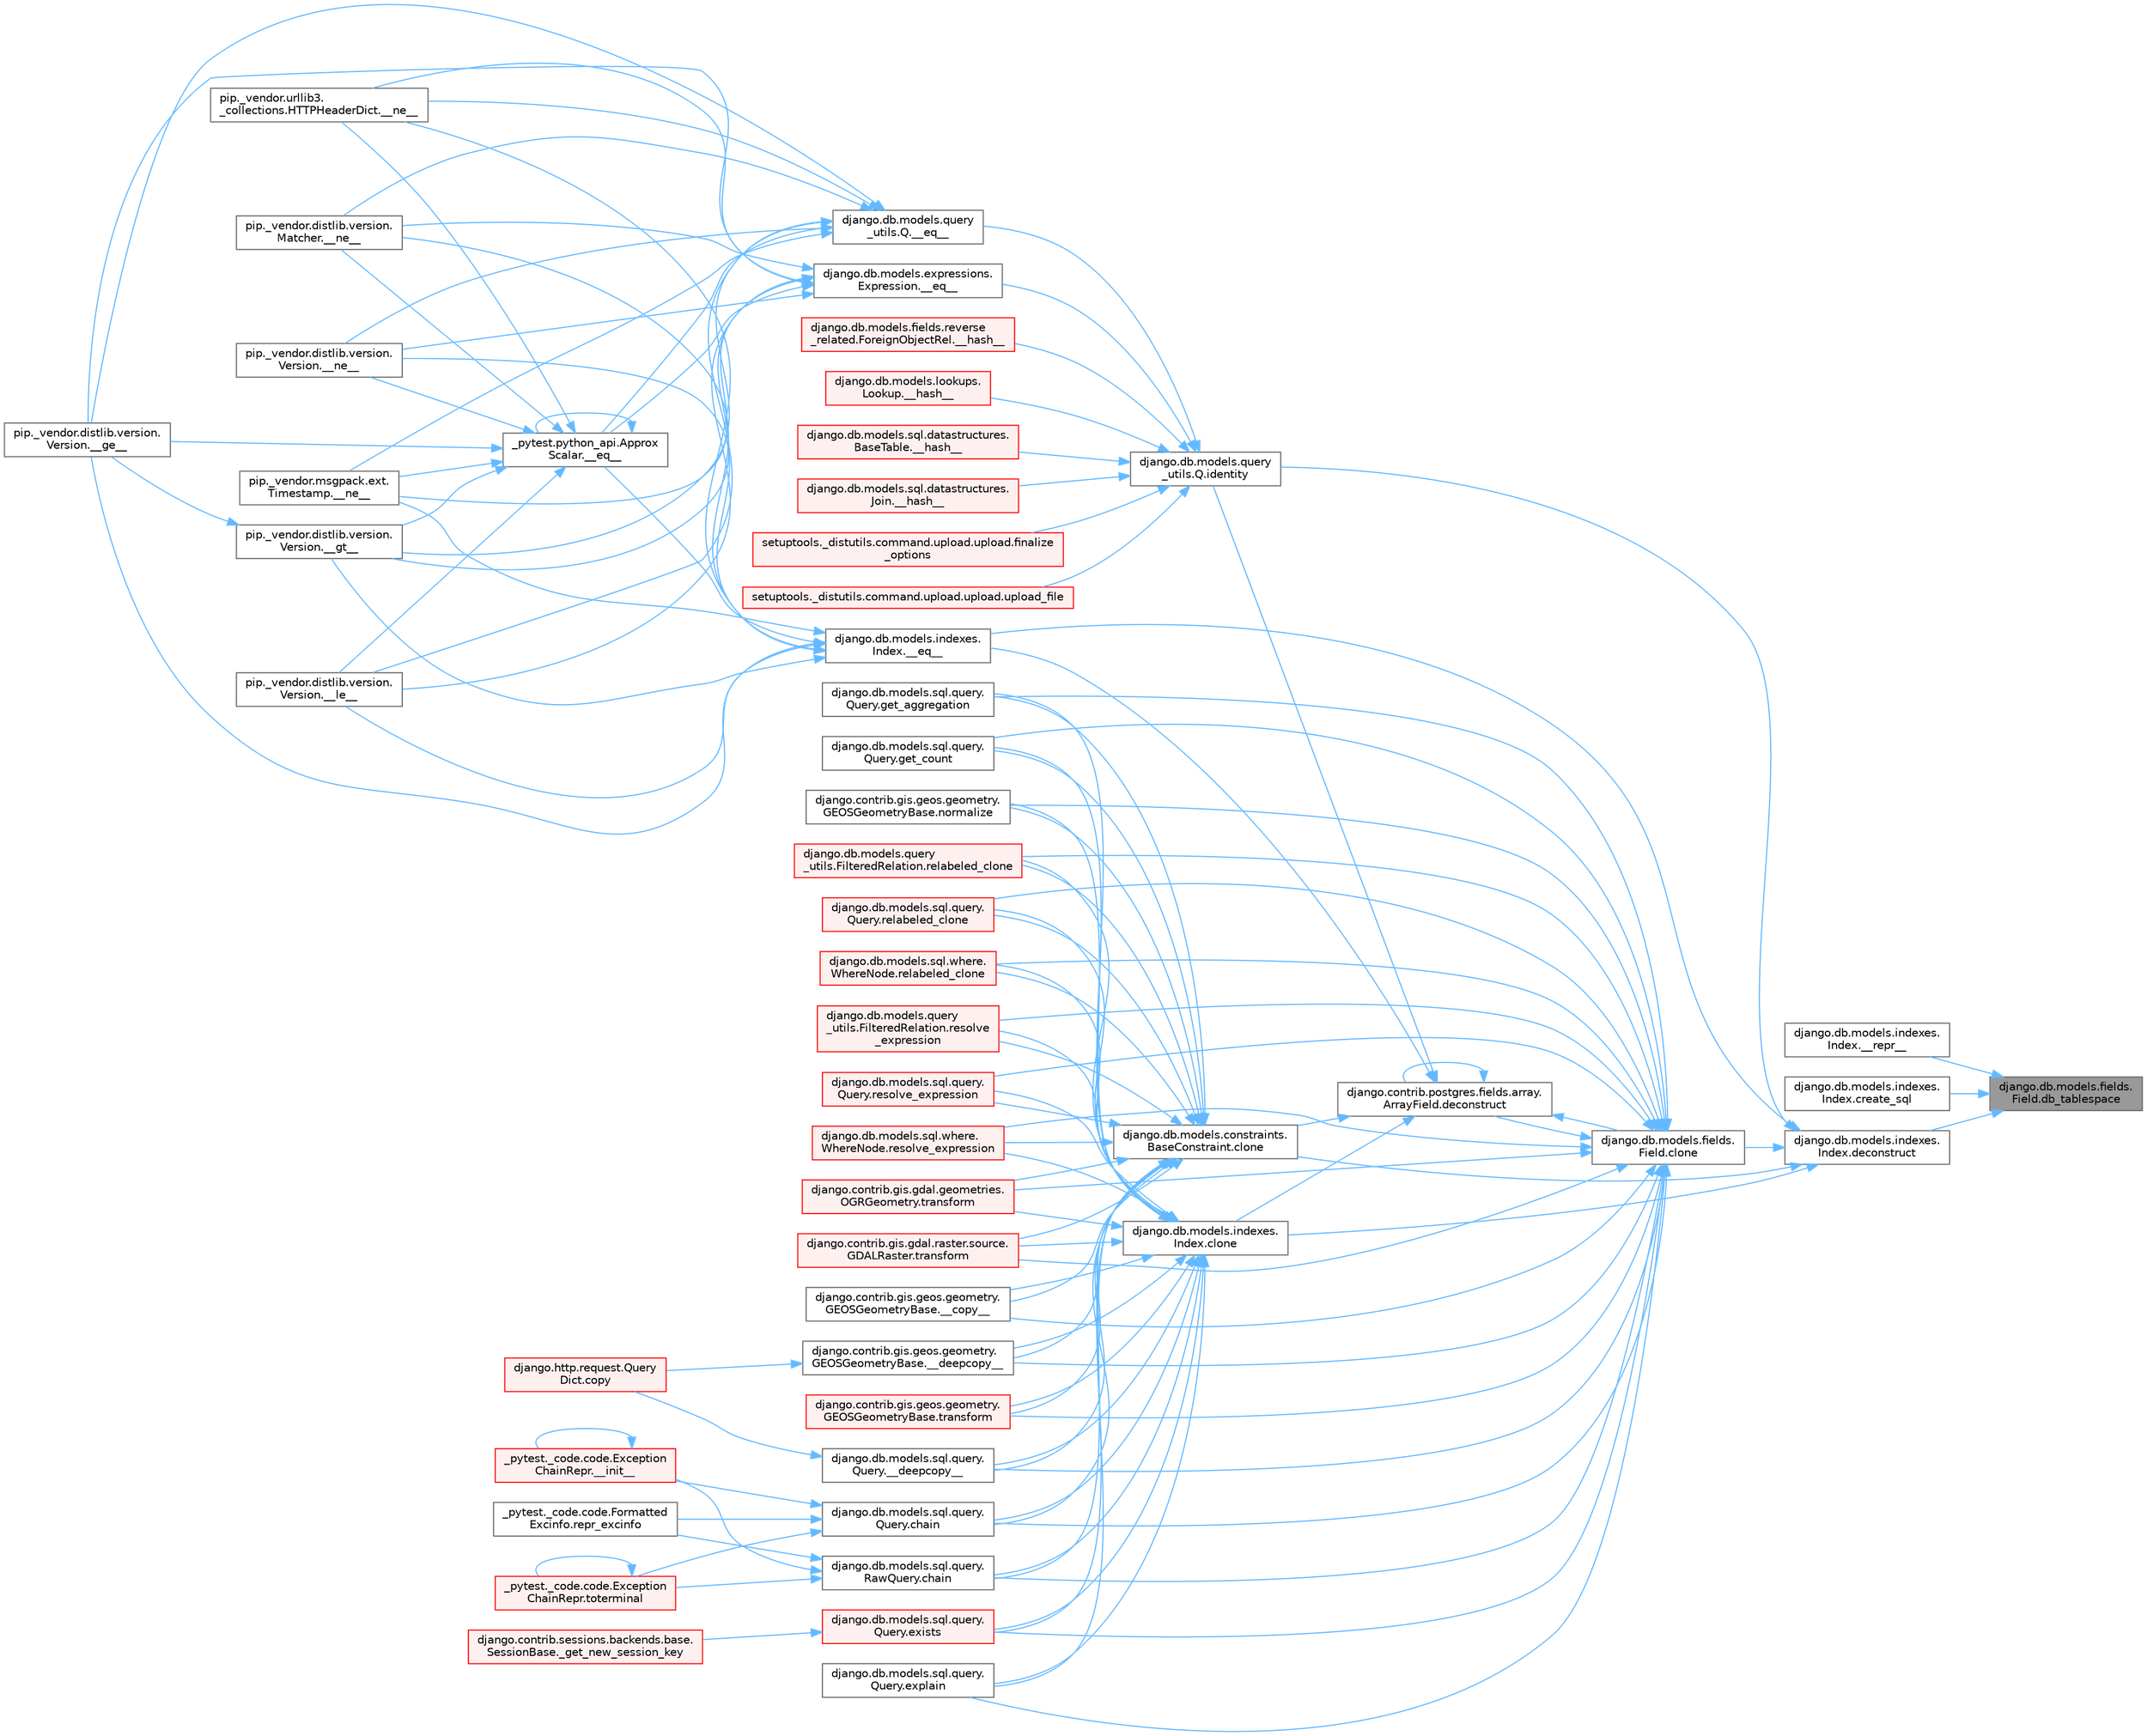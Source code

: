 digraph "django.db.models.fields.Field.db_tablespace"
{
 // LATEX_PDF_SIZE
  bgcolor="transparent";
  edge [fontname=Helvetica,fontsize=10,labelfontname=Helvetica,labelfontsize=10];
  node [fontname=Helvetica,fontsize=10,shape=box,height=0.2,width=0.4];
  rankdir="RL";
  Node1 [id="Node000001",label="django.db.models.fields.\lField.db_tablespace",height=0.2,width=0.4,color="gray40", fillcolor="grey60", style="filled", fontcolor="black",tooltip=" "];
  Node1 -> Node2 [id="edge1_Node000001_Node000002",dir="back",color="steelblue1",style="solid",tooltip=" "];
  Node2 [id="Node000002",label="django.db.models.indexes.\lIndex.__repr__",height=0.2,width=0.4,color="grey40", fillcolor="white", style="filled",URL="$classdjango_1_1db_1_1models_1_1indexes_1_1_index.html#a491779817a13ed7b81a3fa01cb34b2c6",tooltip=" "];
  Node1 -> Node3 [id="edge2_Node000001_Node000003",dir="back",color="steelblue1",style="solid",tooltip=" "];
  Node3 [id="Node000003",label="django.db.models.indexes.\lIndex.create_sql",height=0.2,width=0.4,color="grey40", fillcolor="white", style="filled",URL="$classdjango_1_1db_1_1models_1_1indexes_1_1_index.html#a7e8410dc834fe4215a58d075ccddd399",tooltip=" "];
  Node1 -> Node4 [id="edge3_Node000001_Node000004",dir="back",color="steelblue1",style="solid",tooltip=" "];
  Node4 [id="Node000004",label="django.db.models.indexes.\lIndex.deconstruct",height=0.2,width=0.4,color="grey40", fillcolor="white", style="filled",URL="$classdjango_1_1db_1_1models_1_1indexes_1_1_index.html#ad28ee8ce2b1da28df32f78ea1c2d9741",tooltip=" "];
  Node4 -> Node5 [id="edge4_Node000004_Node000005",dir="back",color="steelblue1",style="solid",tooltip=" "];
  Node5 [id="Node000005",label="django.db.models.indexes.\lIndex.__eq__",height=0.2,width=0.4,color="grey40", fillcolor="white", style="filled",URL="$classdjango_1_1db_1_1models_1_1indexes_1_1_index.html#a610477616672fd35272d94ba513c1496",tooltip=" "];
  Node5 -> Node6 [id="edge5_Node000005_Node000006",dir="back",color="steelblue1",style="solid",tooltip=" "];
  Node6 [id="Node000006",label="_pytest.python_api.Approx\lScalar.__eq__",height=0.2,width=0.4,color="grey40", fillcolor="white", style="filled",URL="$class__pytest_1_1python__api_1_1_approx_scalar.html#af4601ee4ca7409927f88c83ebfc3d923",tooltip=" "];
  Node6 -> Node6 [id="edge6_Node000006_Node000006",dir="back",color="steelblue1",style="solid",tooltip=" "];
  Node6 -> Node7 [id="edge7_Node000006_Node000007",dir="back",color="steelblue1",style="solid",tooltip=" "];
  Node7 [id="Node000007",label="pip._vendor.distlib.version.\lVersion.__ge__",height=0.2,width=0.4,color="grey40", fillcolor="white", style="filled",URL="$classpip_1_1__vendor_1_1distlib_1_1version_1_1_version.html#aa6b7b889cebc687ddb5ed9040d01b1ec",tooltip=" "];
  Node6 -> Node8 [id="edge8_Node000006_Node000008",dir="back",color="steelblue1",style="solid",tooltip=" "];
  Node8 [id="Node000008",label="pip._vendor.distlib.version.\lVersion.__gt__",height=0.2,width=0.4,color="grey40", fillcolor="white", style="filled",URL="$classpip_1_1__vendor_1_1distlib_1_1version_1_1_version.html#a51cf0c8da1bb6829173ff6861b10cb5f",tooltip=" "];
  Node8 -> Node7 [id="edge9_Node000008_Node000007",dir="back",color="steelblue1",style="solid",tooltip=" "];
  Node6 -> Node9 [id="edge10_Node000006_Node000009",dir="back",color="steelblue1",style="solid",tooltip=" "];
  Node9 [id="Node000009",label="pip._vendor.distlib.version.\lVersion.__le__",height=0.2,width=0.4,color="grey40", fillcolor="white", style="filled",URL="$classpip_1_1__vendor_1_1distlib_1_1version_1_1_version.html#ae5e2c5d9b76377e286fcf92a382cbb8b",tooltip=" "];
  Node6 -> Node10 [id="edge11_Node000006_Node000010",dir="back",color="steelblue1",style="solid",tooltip=" "];
  Node10 [id="Node000010",label="pip._vendor.distlib.version.\lMatcher.__ne__",height=0.2,width=0.4,color="grey40", fillcolor="white", style="filled",URL="$classpip_1_1__vendor_1_1distlib_1_1version_1_1_matcher.html#a24f8f8a4686bff3018fee5d22f4e02f1",tooltip=" "];
  Node6 -> Node11 [id="edge12_Node000006_Node000011",dir="back",color="steelblue1",style="solid",tooltip=" "];
  Node11 [id="Node000011",label="pip._vendor.distlib.version.\lVersion.__ne__",height=0.2,width=0.4,color="grey40", fillcolor="white", style="filled",URL="$classpip_1_1__vendor_1_1distlib_1_1version_1_1_version.html#aea3cdf6db007318ab1a2e8d144e2a4a1",tooltip=" "];
  Node6 -> Node12 [id="edge13_Node000006_Node000012",dir="back",color="steelblue1",style="solid",tooltip=" "];
  Node12 [id="Node000012",label="pip._vendor.msgpack.ext.\lTimestamp.__ne__",height=0.2,width=0.4,color="grey40", fillcolor="white", style="filled",URL="$classpip_1_1__vendor_1_1msgpack_1_1ext_1_1_timestamp.html#ac38b8cada8075f7a1133b06bc99b2317",tooltip=" "];
  Node6 -> Node13 [id="edge14_Node000006_Node000013",dir="back",color="steelblue1",style="solid",tooltip=" "];
  Node13 [id="Node000013",label="pip._vendor.urllib3.\l_collections.HTTPHeaderDict.__ne__",height=0.2,width=0.4,color="grey40", fillcolor="white", style="filled",URL="$classpip_1_1__vendor_1_1urllib3_1_1__collections_1_1_h_t_t_p_header_dict.html#aa7766a9499d33160a1258e140e35a806",tooltip=" "];
  Node5 -> Node7 [id="edge15_Node000005_Node000007",dir="back",color="steelblue1",style="solid",tooltip=" "];
  Node5 -> Node8 [id="edge16_Node000005_Node000008",dir="back",color="steelblue1",style="solid",tooltip=" "];
  Node5 -> Node9 [id="edge17_Node000005_Node000009",dir="back",color="steelblue1",style="solid",tooltip=" "];
  Node5 -> Node10 [id="edge18_Node000005_Node000010",dir="back",color="steelblue1",style="solid",tooltip=" "];
  Node5 -> Node11 [id="edge19_Node000005_Node000011",dir="back",color="steelblue1",style="solid",tooltip=" "];
  Node5 -> Node12 [id="edge20_Node000005_Node000012",dir="back",color="steelblue1",style="solid",tooltip=" "];
  Node5 -> Node13 [id="edge21_Node000005_Node000013",dir="back",color="steelblue1",style="solid",tooltip=" "];
  Node4 -> Node14 [id="edge22_Node000004_Node000014",dir="back",color="steelblue1",style="solid",tooltip=" "];
  Node14 [id="Node000014",label="django.db.models.constraints.\lBaseConstraint.clone",height=0.2,width=0.4,color="grey40", fillcolor="white", style="filled",URL="$classdjango_1_1db_1_1models_1_1constraints_1_1_base_constraint.html#a0f02e73d4209006f6317758e83ccf8ac",tooltip=" "];
  Node14 -> Node15 [id="edge23_Node000014_Node000015",dir="back",color="steelblue1",style="solid",tooltip=" "];
  Node15 [id="Node000015",label="django.contrib.gis.geos.geometry.\lGEOSGeometryBase.__copy__",height=0.2,width=0.4,color="grey40", fillcolor="white", style="filled",URL="$classdjango_1_1contrib_1_1gis_1_1geos_1_1geometry_1_1_g_e_o_s_geometry_base.html#ae0f85dbfd6e6e2dab4aa9dd295340b87",tooltip=" "];
  Node14 -> Node16 [id="edge24_Node000014_Node000016",dir="back",color="steelblue1",style="solid",tooltip=" "];
  Node16 [id="Node000016",label="django.contrib.gis.geos.geometry.\lGEOSGeometryBase.__deepcopy__",height=0.2,width=0.4,color="grey40", fillcolor="white", style="filled",URL="$classdjango_1_1contrib_1_1gis_1_1geos_1_1geometry_1_1_g_e_o_s_geometry_base.html#ac6f16be987e8c98b9ecb52ccb388c18c",tooltip=" "];
  Node16 -> Node17 [id="edge25_Node000016_Node000017",dir="back",color="steelblue1",style="solid",tooltip=" "];
  Node17 [id="Node000017",label="django.http.request.Query\lDict.copy",height=0.2,width=0.4,color="red", fillcolor="#FFF0F0", style="filled",URL="$classdjango_1_1http_1_1request_1_1_query_dict.html#ada9e4956e62868c5587b9ffde7b358b5",tooltip=" "];
  Node14 -> Node306 [id="edge26_Node000014_Node000306",dir="back",color="steelblue1",style="solid",tooltip=" "];
  Node306 [id="Node000306",label="django.db.models.sql.query.\lQuery.__deepcopy__",height=0.2,width=0.4,color="grey40", fillcolor="white", style="filled",URL="$classdjango_1_1db_1_1models_1_1sql_1_1query_1_1_query.html#a03b0d1ca81a588c179694300577a5dde",tooltip=" "];
  Node306 -> Node17 [id="edge27_Node000306_Node000017",dir="back",color="steelblue1",style="solid",tooltip=" "];
  Node14 -> Node307 [id="edge28_Node000014_Node000307",dir="back",color="steelblue1",style="solid",tooltip=" "];
  Node307 [id="Node000307",label="django.db.models.sql.query.\lQuery.chain",height=0.2,width=0.4,color="grey40", fillcolor="white", style="filled",URL="$classdjango_1_1db_1_1models_1_1sql_1_1query_1_1_query.html#aa3fe5320676d05bc24bd69dcfc785a8f",tooltip=" "];
  Node307 -> Node308 [id="edge29_Node000307_Node000308",dir="back",color="steelblue1",style="solid",tooltip=" "];
  Node308 [id="Node000308",label="_pytest._code.code.Exception\lChainRepr.__init__",height=0.2,width=0.4,color="red", fillcolor="#FFF0F0", style="filled",URL="$class__pytest_1_1__code_1_1code_1_1_exception_chain_repr.html#aab1f9b37be95a5d679e29479770d7411",tooltip=" "];
  Node308 -> Node308 [id="edge30_Node000308_Node000308",dir="back",color="steelblue1",style="solid",tooltip=" "];
  Node307 -> Node309 [id="edge31_Node000307_Node000309",dir="back",color="steelblue1",style="solid",tooltip=" "];
  Node309 [id="Node000309",label="_pytest._code.code.Formatted\lExcinfo.repr_excinfo",height=0.2,width=0.4,color="grey40", fillcolor="white", style="filled",URL="$class__pytest_1_1__code_1_1code_1_1_formatted_excinfo.html#a32dc37dd159766e8a3e062185229a4d7",tooltip=" "];
  Node307 -> Node310 [id="edge32_Node000307_Node000310",dir="back",color="steelblue1",style="solid",tooltip=" "];
  Node310 [id="Node000310",label="_pytest._code.code.Exception\lChainRepr.toterminal",height=0.2,width=0.4,color="red", fillcolor="#FFF0F0", style="filled",URL="$class__pytest_1_1__code_1_1code_1_1_exception_chain_repr.html#a595b08b3e37ea5f0a64f38a3d557f389",tooltip=" "];
  Node310 -> Node310 [id="edge33_Node000310_Node000310",dir="back",color="steelblue1",style="solid",tooltip=" "];
  Node14 -> Node313 [id="edge34_Node000014_Node000313",dir="back",color="steelblue1",style="solid",tooltip=" "];
  Node313 [id="Node000313",label="django.db.models.sql.query.\lRawQuery.chain",height=0.2,width=0.4,color="grey40", fillcolor="white", style="filled",URL="$classdjango_1_1db_1_1models_1_1sql_1_1query_1_1_raw_query.html#a7fe9f8502e3420c0378f6edce01aa68b",tooltip=" "];
  Node313 -> Node308 [id="edge35_Node000313_Node000308",dir="back",color="steelblue1",style="solid",tooltip=" "];
  Node313 -> Node309 [id="edge36_Node000313_Node000309",dir="back",color="steelblue1",style="solid",tooltip=" "];
  Node313 -> Node310 [id="edge37_Node000313_Node000310",dir="back",color="steelblue1",style="solid",tooltip=" "];
  Node14 -> Node314 [id="edge38_Node000014_Node000314",dir="back",color="steelblue1",style="solid",tooltip=" "];
  Node314 [id="Node000314",label="django.db.models.sql.query.\lQuery.exists",height=0.2,width=0.4,color="red", fillcolor="#FFF0F0", style="filled",URL="$classdjango_1_1db_1_1models_1_1sql_1_1query_1_1_query.html#ae5c8bc324c4badfdcba3d115464be353",tooltip=" "];
  Node314 -> Node315 [id="edge39_Node000314_Node000315",dir="back",color="steelblue1",style="solid",tooltip=" "];
  Node315 [id="Node000315",label="django.contrib.sessions.backends.base.\lSessionBase._get_new_session_key",height=0.2,width=0.4,color="red", fillcolor="#FFF0F0", style="filled",URL="$classdjango_1_1contrib_1_1sessions_1_1backends_1_1base_1_1_session_base.html#aa4fa1e405a4b97410d84bee8c9cf5e65",tooltip=" "];
  Node14 -> Node463 [id="edge40_Node000014_Node000463",dir="back",color="steelblue1",style="solid",tooltip=" "];
  Node463 [id="Node000463",label="django.db.models.sql.query.\lQuery.explain",height=0.2,width=0.4,color="grey40", fillcolor="white", style="filled",URL="$classdjango_1_1db_1_1models_1_1sql_1_1query_1_1_query.html#a2017a64b53a6a8b184261899b21895e4",tooltip=" "];
  Node14 -> Node464 [id="edge41_Node000014_Node000464",dir="back",color="steelblue1",style="solid",tooltip=" "];
  Node464 [id="Node000464",label="django.db.models.sql.query.\lQuery.get_aggregation",height=0.2,width=0.4,color="grey40", fillcolor="white", style="filled",URL="$classdjango_1_1db_1_1models_1_1sql_1_1query_1_1_query.html#a838bcc369ee808b360b6ab68323868e0",tooltip=" "];
  Node14 -> Node465 [id="edge42_Node000014_Node000465",dir="back",color="steelblue1",style="solid",tooltip=" "];
  Node465 [id="Node000465",label="django.db.models.sql.query.\lQuery.get_count",height=0.2,width=0.4,color="grey40", fillcolor="white", style="filled",URL="$classdjango_1_1db_1_1models_1_1sql_1_1query_1_1_query.html#a4e6c10ea949b3a1c70851e0002656a09",tooltip=" "];
  Node14 -> Node466 [id="edge43_Node000014_Node000466",dir="back",color="steelblue1",style="solid",tooltip=" "];
  Node466 [id="Node000466",label="django.contrib.gis.geos.geometry.\lGEOSGeometryBase.normalize",height=0.2,width=0.4,color="grey40", fillcolor="white", style="filled",URL="$classdjango_1_1contrib_1_1gis_1_1geos_1_1geometry_1_1_g_e_o_s_geometry_base.html#a8aced8b6d5ffee28e6220e108d7fec9b",tooltip=" "];
  Node14 -> Node467 [id="edge44_Node000014_Node000467",dir="back",color="steelblue1",style="solid",tooltip=" "];
  Node467 [id="Node000467",label="django.db.models.query\l_utils.FilteredRelation.relabeled_clone",height=0.2,width=0.4,color="red", fillcolor="#FFF0F0", style="filled",URL="$classdjango_1_1db_1_1models_1_1query__utils_1_1_filtered_relation.html#a54721cf88cda04227bc9137fac94d470",tooltip=" "];
  Node14 -> Node470 [id="edge45_Node000014_Node000470",dir="back",color="steelblue1",style="solid",tooltip=" "];
  Node470 [id="Node000470",label="django.db.models.sql.query.\lQuery.relabeled_clone",height=0.2,width=0.4,color="red", fillcolor="#FFF0F0", style="filled",URL="$classdjango_1_1db_1_1models_1_1sql_1_1query_1_1_query.html#af280d6a64a9e44dd71caa13a91ccf716",tooltip=" "];
  Node14 -> Node473 [id="edge46_Node000014_Node000473",dir="back",color="steelblue1",style="solid",tooltip=" "];
  Node473 [id="Node000473",label="django.db.models.sql.where.\lWhereNode.relabeled_clone",height=0.2,width=0.4,color="red", fillcolor="#FFF0F0", style="filled",URL="$classdjango_1_1db_1_1models_1_1sql_1_1where_1_1_where_node.html#acb4f80fab7f4124b0f0e418442cec200",tooltip=" "];
  Node14 -> Node474 [id="edge47_Node000014_Node000474",dir="back",color="steelblue1",style="solid",tooltip=" "];
  Node474 [id="Node000474",label="django.db.models.query\l_utils.FilteredRelation.resolve\l_expression",height=0.2,width=0.4,color="red", fillcolor="#FFF0F0", style="filled",URL="$classdjango_1_1db_1_1models_1_1query__utils_1_1_filtered_relation.html#a3f24fb1b73679c55925f8e4dcd511536",tooltip=" "];
  Node14 -> Node1374 [id="edge48_Node000014_Node001374",dir="back",color="steelblue1",style="solid",tooltip=" "];
  Node1374 [id="Node001374",label="django.db.models.sql.query.\lQuery.resolve_expression",height=0.2,width=0.4,color="red", fillcolor="#FFF0F0", style="filled",URL="$classdjango_1_1db_1_1models_1_1sql_1_1query_1_1_query.html#a9f7253d9010a6f0082182c39b0255e52",tooltip=" "];
  Node14 -> Node1375 [id="edge49_Node000014_Node001375",dir="back",color="steelblue1",style="solid",tooltip=" "];
  Node1375 [id="Node001375",label="django.db.models.sql.where.\lWhereNode.resolve_expression",height=0.2,width=0.4,color="red", fillcolor="#FFF0F0", style="filled",URL="$classdjango_1_1db_1_1models_1_1sql_1_1where_1_1_where_node.html#a6c40a769daf4cf5e7eac05f3943d42e9",tooltip=" "];
  Node14 -> Node1376 [id="edge50_Node000014_Node001376",dir="back",color="steelblue1",style="solid",tooltip=" "];
  Node1376 [id="Node001376",label="django.contrib.gis.gdal.geometries.\lOGRGeometry.transform",height=0.2,width=0.4,color="red", fillcolor="#FFF0F0", style="filled",URL="$classdjango_1_1contrib_1_1gis_1_1gdal_1_1geometries_1_1_o_g_r_geometry.html#ab67a02e9a12ddd1da2a9bbe77efe3f93",tooltip=" "];
  Node14 -> Node1381 [id="edge51_Node000014_Node001381",dir="back",color="steelblue1",style="solid",tooltip=" "];
  Node1381 [id="Node001381",label="django.contrib.gis.gdal.raster.source.\lGDALRaster.transform",height=0.2,width=0.4,color="red", fillcolor="#FFF0F0", style="filled",URL="$classdjango_1_1contrib_1_1gis_1_1gdal_1_1raster_1_1source_1_1_g_d_a_l_raster.html#ac5283a9f9f3834181470dffd8dcddbd0",tooltip=" "];
  Node14 -> Node1382 [id="edge52_Node000014_Node001382",dir="back",color="steelblue1",style="solid",tooltip=" "];
  Node1382 [id="Node001382",label="django.contrib.gis.geos.geometry.\lGEOSGeometryBase.transform",height=0.2,width=0.4,color="red", fillcolor="#FFF0F0", style="filled",URL="$classdjango_1_1contrib_1_1gis_1_1geos_1_1geometry_1_1_g_e_o_s_geometry_base.html#aeaa8ab6c866c4423240e0e096ffa8975",tooltip=" "];
  Node4 -> Node460 [id="edge53_Node000004_Node000460",dir="back",color="steelblue1",style="solid",tooltip=" "];
  Node460 [id="Node000460",label="django.db.models.fields.\lField.clone",height=0.2,width=0.4,color="grey40", fillcolor="white", style="filled",URL="$classdjango_1_1db_1_1models_1_1fields_1_1_field.html#aeaf9d4a620ef742dbc6414393f549ee2",tooltip=" "];
  Node460 -> Node15 [id="edge54_Node000460_Node000015",dir="back",color="steelblue1",style="solid",tooltip=" "];
  Node460 -> Node16 [id="edge55_Node000460_Node000016",dir="back",color="steelblue1",style="solid",tooltip=" "];
  Node460 -> Node306 [id="edge56_Node000460_Node000306",dir="back",color="steelblue1",style="solid",tooltip=" "];
  Node460 -> Node307 [id="edge57_Node000460_Node000307",dir="back",color="steelblue1",style="solid",tooltip=" "];
  Node460 -> Node313 [id="edge58_Node000460_Node000313",dir="back",color="steelblue1",style="solid",tooltip=" "];
  Node460 -> Node461 [id="edge59_Node000460_Node000461",dir="back",color="steelblue1",style="solid",tooltip=" "];
  Node461 [id="Node000461",label="django.contrib.postgres.fields.array.\lArrayField.deconstruct",height=0.2,width=0.4,color="grey40", fillcolor="white", style="filled",URL="$classdjango_1_1contrib_1_1postgres_1_1fields_1_1array_1_1_array_field.html#a030c65c8cc59007bba984053418f318b",tooltip=" "];
  Node461 -> Node5 [id="edge60_Node000461_Node000005",dir="back",color="steelblue1",style="solid",tooltip=" "];
  Node461 -> Node14 [id="edge61_Node000461_Node000014",dir="back",color="steelblue1",style="solid",tooltip=" "];
  Node461 -> Node460 [id="edge62_Node000461_Node000460",dir="back",color="steelblue1",style="solid",tooltip=" "];
  Node461 -> Node462 [id="edge63_Node000461_Node000462",dir="back",color="steelblue1",style="solid",tooltip=" "];
  Node462 [id="Node000462",label="django.db.models.indexes.\lIndex.clone",height=0.2,width=0.4,color="grey40", fillcolor="white", style="filled",URL="$classdjango_1_1db_1_1models_1_1indexes_1_1_index.html#aeaccf659cbc1989e539625d16602541e",tooltip=" "];
  Node462 -> Node15 [id="edge64_Node000462_Node000015",dir="back",color="steelblue1",style="solid",tooltip=" "];
  Node462 -> Node16 [id="edge65_Node000462_Node000016",dir="back",color="steelblue1",style="solid",tooltip=" "];
  Node462 -> Node306 [id="edge66_Node000462_Node000306",dir="back",color="steelblue1",style="solid",tooltip=" "];
  Node462 -> Node307 [id="edge67_Node000462_Node000307",dir="back",color="steelblue1",style="solid",tooltip=" "];
  Node462 -> Node313 [id="edge68_Node000462_Node000313",dir="back",color="steelblue1",style="solid",tooltip=" "];
  Node462 -> Node314 [id="edge69_Node000462_Node000314",dir="back",color="steelblue1",style="solid",tooltip=" "];
  Node462 -> Node463 [id="edge70_Node000462_Node000463",dir="back",color="steelblue1",style="solid",tooltip=" "];
  Node462 -> Node464 [id="edge71_Node000462_Node000464",dir="back",color="steelblue1",style="solid",tooltip=" "];
  Node462 -> Node465 [id="edge72_Node000462_Node000465",dir="back",color="steelblue1",style="solid",tooltip=" "];
  Node462 -> Node466 [id="edge73_Node000462_Node000466",dir="back",color="steelblue1",style="solid",tooltip=" "];
  Node462 -> Node467 [id="edge74_Node000462_Node000467",dir="back",color="steelblue1",style="solid",tooltip=" "];
  Node462 -> Node470 [id="edge75_Node000462_Node000470",dir="back",color="steelblue1",style="solid",tooltip=" "];
  Node462 -> Node473 [id="edge76_Node000462_Node000473",dir="back",color="steelblue1",style="solid",tooltip=" "];
  Node462 -> Node474 [id="edge77_Node000462_Node000474",dir="back",color="steelblue1",style="solid",tooltip=" "];
  Node462 -> Node1374 [id="edge78_Node000462_Node001374",dir="back",color="steelblue1",style="solid",tooltip=" "];
  Node462 -> Node1375 [id="edge79_Node000462_Node001375",dir="back",color="steelblue1",style="solid",tooltip=" "];
  Node462 -> Node1376 [id="edge80_Node000462_Node001376",dir="back",color="steelblue1",style="solid",tooltip=" "];
  Node462 -> Node1381 [id="edge81_Node000462_Node001381",dir="back",color="steelblue1",style="solid",tooltip=" "];
  Node462 -> Node1382 [id="edge82_Node000462_Node001382",dir="back",color="steelblue1",style="solid",tooltip=" "];
  Node461 -> Node461 [id="edge83_Node000461_Node000461",dir="back",color="steelblue1",style="solid",tooltip=" "];
  Node461 -> Node698 [id="edge84_Node000461_Node000698",dir="back",color="steelblue1",style="solid",tooltip=" "];
  Node698 [id="Node000698",label="django.db.models.query\l_utils.Q.identity",height=0.2,width=0.4,color="grey40", fillcolor="white", style="filled",URL="$classdjango_1_1db_1_1models_1_1query__utils_1_1_q.html#a63129a45cd7e8fa8b4789ce076f445a3",tooltip=" "];
  Node698 -> Node91 [id="edge85_Node000698_Node000091",dir="back",color="steelblue1",style="solid",tooltip=" "];
  Node91 [id="Node000091",label="django.db.models.expressions.\lExpression.__eq__",height=0.2,width=0.4,color="grey40", fillcolor="white", style="filled",URL="$classdjango_1_1db_1_1models_1_1expressions_1_1_expression.html#adb4c2940b4e88b38771aac46593315e1",tooltip=" "];
  Node91 -> Node6 [id="edge86_Node000091_Node000006",dir="back",color="steelblue1",style="solid",tooltip=" "];
  Node91 -> Node7 [id="edge87_Node000091_Node000007",dir="back",color="steelblue1",style="solid",tooltip=" "];
  Node91 -> Node8 [id="edge88_Node000091_Node000008",dir="back",color="steelblue1",style="solid",tooltip=" "];
  Node91 -> Node9 [id="edge89_Node000091_Node000009",dir="back",color="steelblue1",style="solid",tooltip=" "];
  Node91 -> Node10 [id="edge90_Node000091_Node000010",dir="back",color="steelblue1",style="solid",tooltip=" "];
  Node91 -> Node11 [id="edge91_Node000091_Node000011",dir="back",color="steelblue1",style="solid",tooltip=" "];
  Node91 -> Node12 [id="edge92_Node000091_Node000012",dir="back",color="steelblue1",style="solid",tooltip=" "];
  Node91 -> Node13 [id="edge93_Node000091_Node000013",dir="back",color="steelblue1",style="solid",tooltip=" "];
  Node698 -> Node92 [id="edge94_Node000698_Node000092",dir="back",color="steelblue1",style="solid",tooltip=" "];
  Node92 [id="Node000092",label="django.db.models.query\l_utils.Q.__eq__",height=0.2,width=0.4,color="grey40", fillcolor="white", style="filled",URL="$classdjango_1_1db_1_1models_1_1query__utils_1_1_q.html#aa83c3e0a1d5257be65a946fcc4baf58a",tooltip=" "];
  Node92 -> Node6 [id="edge95_Node000092_Node000006",dir="back",color="steelblue1",style="solid",tooltip=" "];
  Node92 -> Node7 [id="edge96_Node000092_Node000007",dir="back",color="steelblue1",style="solid",tooltip=" "];
  Node92 -> Node8 [id="edge97_Node000092_Node000008",dir="back",color="steelblue1",style="solid",tooltip=" "];
  Node92 -> Node9 [id="edge98_Node000092_Node000009",dir="back",color="steelblue1",style="solid",tooltip=" "];
  Node92 -> Node10 [id="edge99_Node000092_Node000010",dir="back",color="steelblue1",style="solid",tooltip=" "];
  Node92 -> Node11 [id="edge100_Node000092_Node000011",dir="back",color="steelblue1",style="solid",tooltip=" "];
  Node92 -> Node12 [id="edge101_Node000092_Node000012",dir="back",color="steelblue1",style="solid",tooltip=" "];
  Node92 -> Node13 [id="edge102_Node000092_Node000013",dir="back",color="steelblue1",style="solid",tooltip=" "];
  Node698 -> Node93 [id="edge103_Node000698_Node000093",dir="back",color="steelblue1",style="solid",tooltip=" "];
  Node93 [id="Node000093",label="django.db.models.fields.reverse\l_related.ForeignObjectRel.__hash__",height=0.2,width=0.4,color="red", fillcolor="#FFF0F0", style="filled",URL="$classdjango_1_1db_1_1models_1_1fields_1_1reverse__related_1_1_foreign_object_rel.html#aa0478c97c51638ebbe5b348c9ace7a13",tooltip=" "];
  Node698 -> Node96 [id="edge104_Node000698_Node000096",dir="back",color="steelblue1",style="solid",tooltip=" "];
  Node96 [id="Node000096",label="django.db.models.lookups.\lLookup.__hash__",height=0.2,width=0.4,color="red", fillcolor="#FFF0F0", style="filled",URL="$classdjango_1_1db_1_1models_1_1lookups_1_1_lookup.html#a05201ecef16ee5ad8c9a403b7ebbc268",tooltip=" "];
  Node698 -> Node97 [id="edge105_Node000698_Node000097",dir="back",color="steelblue1",style="solid",tooltip=" "];
  Node97 [id="Node000097",label="django.db.models.sql.datastructures.\lBaseTable.__hash__",height=0.2,width=0.4,color="red", fillcolor="#FFF0F0", style="filled",URL="$classdjango_1_1db_1_1models_1_1sql_1_1datastructures_1_1_base_table.html#aebcfbba4343eb7a1520718b608feaaa6",tooltip=" "];
  Node698 -> Node98 [id="edge106_Node000698_Node000098",dir="back",color="steelblue1",style="solid",tooltip=" "];
  Node98 [id="Node000098",label="django.db.models.sql.datastructures.\lJoin.__hash__",height=0.2,width=0.4,color="red", fillcolor="#FFF0F0", style="filled",URL="$classdjango_1_1db_1_1models_1_1sql_1_1datastructures_1_1_join.html#adcb5282598b4e04b92f6bd262f0d360c",tooltip=" "];
  Node698 -> Node99 [id="edge107_Node000698_Node000099",dir="back",color="steelblue1",style="solid",tooltip=" "];
  Node99 [id="Node000099",label="setuptools._distutils.command.upload.upload.finalize\l_options",height=0.2,width=0.4,color="red", fillcolor="#FFF0F0", style="filled",URL="$classsetuptools_1_1__distutils_1_1command_1_1upload_1_1upload.html#a9c94c240a676c164b8b18a141bc48c4c",tooltip=" "];
  Node698 -> Node106 [id="edge108_Node000698_Node000106",dir="back",color="steelblue1",style="solid",tooltip=" "];
  Node106 [id="Node000106",label="setuptools._distutils.command.upload.upload.upload_file",height=0.2,width=0.4,color="red", fillcolor="#FFF0F0", style="filled",URL="$classsetuptools_1_1__distutils_1_1command_1_1upload_1_1upload.html#aa7d9089079f68edc3d38061fcc04211f",tooltip=" "];
  Node460 -> Node314 [id="edge109_Node000460_Node000314",dir="back",color="steelblue1",style="solid",tooltip=" "];
  Node460 -> Node463 [id="edge110_Node000460_Node000463",dir="back",color="steelblue1",style="solid",tooltip=" "];
  Node460 -> Node464 [id="edge111_Node000460_Node000464",dir="back",color="steelblue1",style="solid",tooltip=" "];
  Node460 -> Node465 [id="edge112_Node000460_Node000465",dir="back",color="steelblue1",style="solid",tooltip=" "];
  Node460 -> Node466 [id="edge113_Node000460_Node000466",dir="back",color="steelblue1",style="solid",tooltip=" "];
  Node460 -> Node467 [id="edge114_Node000460_Node000467",dir="back",color="steelblue1",style="solid",tooltip=" "];
  Node460 -> Node470 [id="edge115_Node000460_Node000470",dir="back",color="steelblue1",style="solid",tooltip=" "];
  Node460 -> Node473 [id="edge116_Node000460_Node000473",dir="back",color="steelblue1",style="solid",tooltip=" "];
  Node460 -> Node474 [id="edge117_Node000460_Node000474",dir="back",color="steelblue1",style="solid",tooltip=" "];
  Node460 -> Node1374 [id="edge118_Node000460_Node001374",dir="back",color="steelblue1",style="solid",tooltip=" "];
  Node460 -> Node1375 [id="edge119_Node000460_Node001375",dir="back",color="steelblue1",style="solid",tooltip=" "];
  Node460 -> Node1376 [id="edge120_Node000460_Node001376",dir="back",color="steelblue1",style="solid",tooltip=" "];
  Node460 -> Node1381 [id="edge121_Node000460_Node001381",dir="back",color="steelblue1",style="solid",tooltip=" "];
  Node460 -> Node1382 [id="edge122_Node000460_Node001382",dir="back",color="steelblue1",style="solid",tooltip=" "];
  Node4 -> Node462 [id="edge123_Node000004_Node000462",dir="back",color="steelblue1",style="solid",tooltip=" "];
  Node4 -> Node698 [id="edge124_Node000004_Node000698",dir="back",color="steelblue1",style="solid",tooltip=" "];
}
